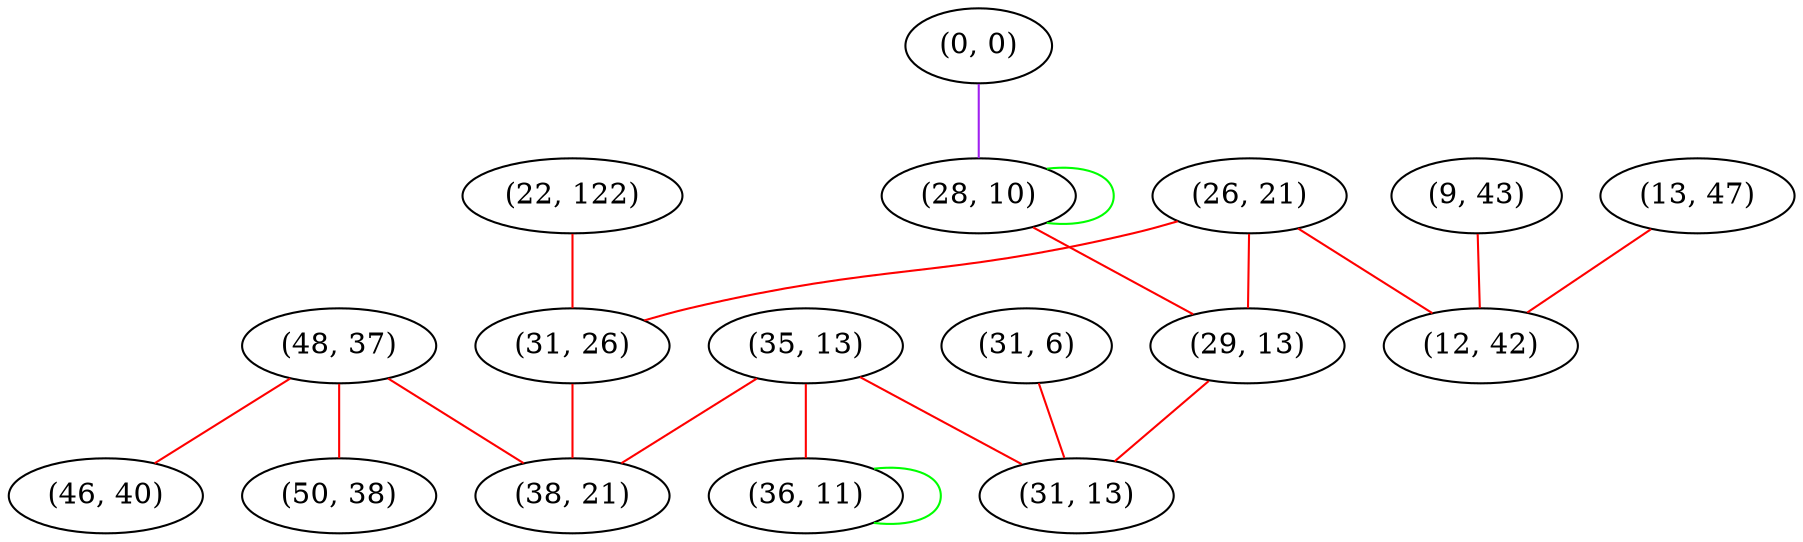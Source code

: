 graph "" {
"(26, 21)";
"(22, 122)";
"(48, 37)";
"(35, 13)";
"(0, 0)";
"(28, 10)";
"(13, 47)";
"(31, 6)";
"(31, 26)";
"(9, 43)";
"(29, 13)";
"(31, 13)";
"(12, 42)";
"(50, 38)";
"(46, 40)";
"(36, 11)";
"(38, 21)";
"(26, 21)" -- "(12, 42)"  [color=red, key=0, weight=1];
"(26, 21)" -- "(29, 13)"  [color=red, key=0, weight=1];
"(26, 21)" -- "(31, 26)"  [color=red, key=0, weight=1];
"(22, 122)" -- "(31, 26)"  [color=red, key=0, weight=1];
"(48, 37)" -- "(50, 38)"  [color=red, key=0, weight=1];
"(48, 37)" -- "(46, 40)"  [color=red, key=0, weight=1];
"(48, 37)" -- "(38, 21)"  [color=red, key=0, weight=1];
"(35, 13)" -- "(31, 13)"  [color=red, key=0, weight=1];
"(35, 13)" -- "(36, 11)"  [color=red, key=0, weight=1];
"(35, 13)" -- "(38, 21)"  [color=red, key=0, weight=1];
"(0, 0)" -- "(28, 10)"  [color=purple, key=0, weight=4];
"(28, 10)" -- "(28, 10)"  [color=green, key=0, weight=2];
"(28, 10)" -- "(29, 13)"  [color=red, key=0, weight=1];
"(13, 47)" -- "(12, 42)"  [color=red, key=0, weight=1];
"(31, 6)" -- "(31, 13)"  [color=red, key=0, weight=1];
"(31, 26)" -- "(38, 21)"  [color=red, key=0, weight=1];
"(9, 43)" -- "(12, 42)"  [color=red, key=0, weight=1];
"(29, 13)" -- "(31, 13)"  [color=red, key=0, weight=1];
"(36, 11)" -- "(36, 11)"  [color=green, key=0, weight=2];
}
